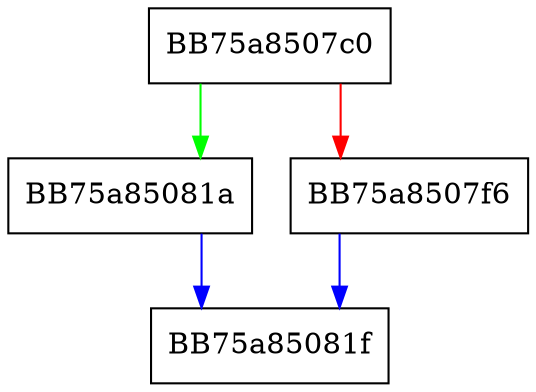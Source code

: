 digraph VisitForScan {
  node [shape="box"];
  graph [splines=ortho];
  BB75a8507c0 -> BB75a85081a [color="green"];
  BB75a8507c0 -> BB75a8507f6 [color="red"];
  BB75a8507f6 -> BB75a85081f [color="blue"];
  BB75a85081a -> BB75a85081f [color="blue"];
}